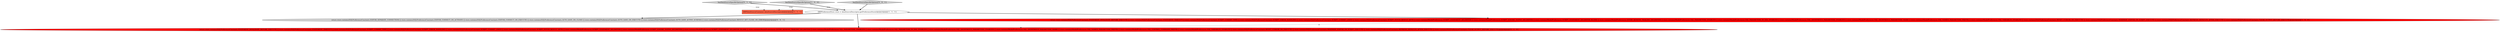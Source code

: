 digraph {
4 [style = filled, label = "hasDataSourceSpecificOptions['0', '1', '0']", fillcolor = lightgray, shape = diamond image = "AAA0AAABBB2BBB"];
3 [style = filled, label = "DBPPreferenceStore store = dataSourceDescriptor.getPreferenceStore()@@@3@@@['1', '1', '1']", fillcolor = white, shape = ellipse image = "AAA0AAABBB1BBB"];
1 [style = filled, label = "DBPDataSourceContainer dataSourceDescriptor@@@2@@@['1', '1', '1']", fillcolor = tomato, shape = box image = "AAA0AAABBB1BBB"];
7 [style = filled, label = "return store.contains(SQLPreferenceConstants.EDITOR_SEPARATE_CONNECTION) || store.contains(SQLPreferenceConstants.EDITOR_CONNECT_ON_ACTIVATE) || store.contains(SQLPreferenceConstants.EDITOR_CONNECT_ON_EXECUTE) || store.contains(SQLPreferenceConstants.AUTO_SAVE_ON_CLOSE) || store.contains(SQLPreferenceConstants.AUTO_SAVE_ON_EXECUTE) || store.contains(SQLPreferenceConstants.AUTO_SAVE_ACTIVE_SCHEMA) || store.contains(SQLPreferenceConstants.RESULT_SET_CLOSE_ON_ERROR)@@@4@@@['0', '0', '1']", fillcolor = lightgray, shape = ellipse image = "AAA0AAABBB3BBB"];
6 [style = filled, label = "hasDataSourceSpecificOptions['0', '0', '1']", fillcolor = lightgray, shape = diamond image = "AAA0AAABBB3BBB"];
2 [style = filled, label = "return store.contains(SQLPreferenceConstants.STATEMENT_INVALIDATE_BEFORE_EXECUTE) || store.contains(SQLPreferenceConstants.STATEMENT_TIMEOUT) || store.contains(SQLPreferenceConstants.SCRIPT_COMMIT_TYPE) || store.contains(SQLPreferenceConstants.SCRIPT_ERROR_HANDLING) || store.contains(SQLPreferenceConstants.SCRIPT_COMMIT_LINES) || store.contains(SQLPreferenceConstants.SCRIPT_FETCH_RESULT_SETS) || store.contains(ModelPreferences.SCRIPT_STATEMENT_DELIMITER) || store.contains(ModelPreferences.SCRIPT_IGNORE_NATIVE_DELIMITER) || store.contains(ModelPreferences.SCRIPT_STATEMENT_DELIMITER_BLANK) || store.contains(ModelPreferences.QUERY_REMOVE_TRAILING_DELIMITER) || store.contains(ModelPreferences.SQL_PARAMETERS_ENABLED) || store.contains(ModelPreferences.SQL_PARAMETERS_IN_DDL_ENABLED) || store.contains(ModelPreferences.SQL_ANONYMOUS_PARAMETERS_ENABLED) || store.contains(ModelPreferences.SQL_ANONYMOUS_PARAMETERS_MARK) || store.contains(ModelPreferences.SQL_NAMED_PARAMETERS_PREFIX) || store.contains(ModelPreferences.SQL_VARIABLES_ENABLED) || store.contains(SQLPreferenceConstants.RESET_CURSOR_ON_EXECUTE) || store.contains(SQLPreferenceConstants.MAXIMIZE_EDITOR_ON_SCRIPT_EXECUTE) || store.contains(SQLPreferenceConstants.REFRESH_DEFAULTS_AFTER_EXECUTE) || store.contains(SQLPreferenceConstants.CLEAR_OUTPUT_BEFORE_EXECUTE)@@@4@@@['1', '0', '0']", fillcolor = red, shape = ellipse image = "AAA1AAABBB1BBB"];
0 [style = filled, label = "hasDataSourceSpecificOptions['1', '0', '0']", fillcolor = lightgray, shape = diamond image = "AAA0AAABBB1BBB"];
5 [style = filled, label = "return store.contains(SQLPreferenceConstants.STATEMENT_INVALIDATE_BEFORE_EXECUTE) || store.contains(SQLPreferenceConstants.STATEMENT_TIMEOUT) || store.contains(SQLPreferenceConstants.SCRIPT_COMMIT_TYPE) || store.contains(SQLPreferenceConstants.SCRIPT_ERROR_HANDLING) || store.contains(SQLPreferenceConstants.SCRIPT_COMMIT_LINES) || store.contains(SQLPreferenceConstants.SCRIPT_FETCH_RESULT_SETS) || store.contains(ModelPreferences.SCRIPT_STATEMENT_DELIMITER) || store.contains(ModelPreferences.SCRIPT_IGNORE_NATIVE_DELIMITER) || store.contains(ModelPreferences.SCRIPT_STATEMENT_DELIMITER_BLANK) || store.contains(ModelPreferences.QUERY_REMOVE_TRAILING_DELIMITER) || store.contains(ModelPreferences.SQL_PARAMETERS_ENABLED) || store.contains(ModelPreferences.SQL_PARAMETERS_IN_DDL_ENABLED) || store.contains(ModelPreferences.SQL_ANONYMOUS_PARAMETERS_ENABLED) || store.contains(ModelPreferences.SQL_ANONYMOUS_PARAMETERS_MARK) || store.contains(ModelPreferences.SQL_NAMED_PARAMETERS_PREFIX) || store.contains(ModelPreferences.SQL_CONTROL_COMMAND_PREFIX) || store.contains(ModelPreferences.SQL_VARIABLES_ENABLED) || store.contains(SQLPreferenceConstants.RESET_CURSOR_ON_EXECUTE) || store.contains(SQLPreferenceConstants.MAXIMIZE_EDITOR_ON_SCRIPT_EXECUTE) || store.contains(SQLPreferenceConstants.REFRESH_DEFAULTS_AFTER_EXECUTE) || store.contains(SQLPreferenceConstants.CLEAR_OUTPUT_BEFORE_EXECUTE)@@@4@@@['0', '1', '0']", fillcolor = red, shape = ellipse image = "AAA1AAABBB2BBB"];
0->3 [style = bold, label=""];
6->3 [style = bold, label=""];
4->3 [style = bold, label=""];
2->5 [style = dashed, label="0"];
3->5 [style = bold, label=""];
3->2 [style = bold, label=""];
3->7 [style = bold, label=""];
4->1 [style = dotted, label="true"];
0->1 [style = dotted, label="true"];
6->1 [style = dotted, label="true"];
}
